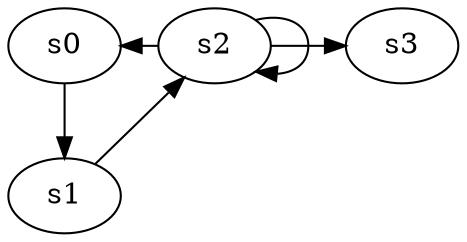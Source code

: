 digraph game_0093_chain_4 {
    s0 [name="s0", player=0, target=1];
    s1 [name="s1", player=1, target=1];
    s2 [name="s2", player=0, target=1];
    s3 [name="s3", player=1];

    s0 -> s1;
    s1 -> s2 [constraint="time % 3 == 0"];
    s2 -> s3 [constraint="time % 3 == 0"];
    s2 -> s2 [constraint="time % 3 == 0"];
    s2 -> s0 [constraint="!(time % 3 == 0)"];
}
